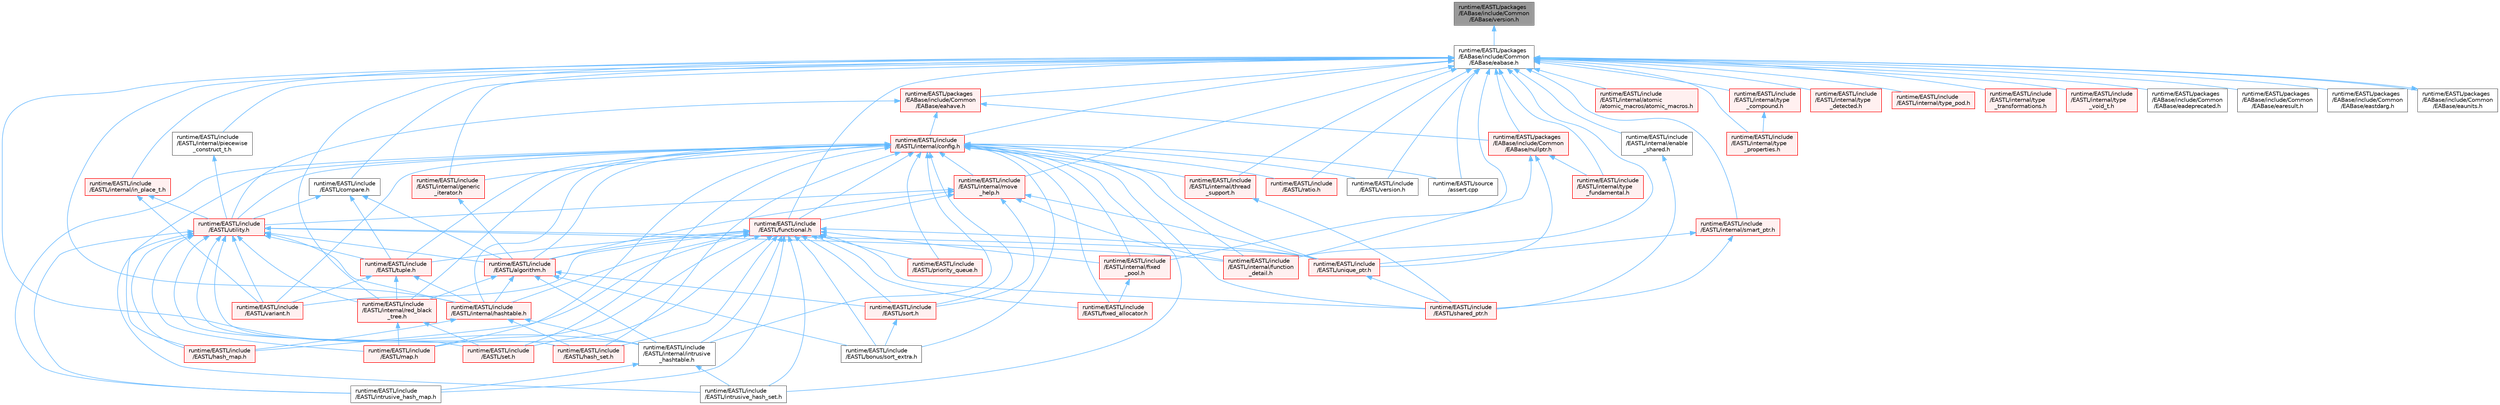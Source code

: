 digraph "runtime/EASTL/packages/EABase/include/Common/EABase/version.h"
{
 // LATEX_PDF_SIZE
  bgcolor="transparent";
  edge [fontname=Helvetica,fontsize=10,labelfontname=Helvetica,labelfontsize=10];
  node [fontname=Helvetica,fontsize=10,shape=box,height=0.2,width=0.4];
  Node1 [id="Node000001",label="runtime/EASTL/packages\l/EABase/include/Common\l/EABase/version.h",height=0.2,width=0.4,color="gray40", fillcolor="grey60", style="filled", fontcolor="black",tooltip=" "];
  Node1 -> Node2 [id="edge1_Node000001_Node000002",dir="back",color="steelblue1",style="solid",tooltip=" "];
  Node2 [id="Node000002",label="runtime/EASTL/packages\l/EABase/include/Common\l/EABase/eabase.h",height=0.2,width=0.4,color="grey40", fillcolor="white", style="filled",URL="$eabase_8h.html",tooltip=" "];
  Node2 -> Node3 [id="edge2_Node000002_Node000003",dir="back",color="steelblue1",style="solid",tooltip=" "];
  Node3 [id="Node000003",label="runtime/EASTL/include\l/EASTL/compare.h",height=0.2,width=0.4,color="grey40", fillcolor="white", style="filled",URL="$runtime_2_e_a_s_t_l_2include_2_e_a_s_t_l_2compare_8h.html",tooltip=" "];
  Node3 -> Node4 [id="edge3_Node000003_Node000004",dir="back",color="steelblue1",style="solid",tooltip=" "];
  Node4 [id="Node000004",label="runtime/EASTL/include\l/EASTL/algorithm.h",height=0.2,width=0.4,color="red", fillcolor="#FFF0F0", style="filled",URL="$_e_a_s_t_l_2include_2_e_a_s_t_l_2algorithm_8h.html",tooltip=" "];
  Node4 -> Node1069 [id="edge4_Node000004_Node001069",dir="back",color="steelblue1",style="solid",tooltip=" "];
  Node1069 [id="Node001069",label="runtime/EASTL/include\l/EASTL/bonus/sort_extra.h",height=0.2,width=0.4,color="grey40", fillcolor="white", style="filled",URL="$sort__extra_8h.html",tooltip=" "];
  Node4 -> Node738 [id="edge5_Node000004_Node000738",dir="back",color="steelblue1",style="solid",tooltip=" "];
  Node738 [id="Node000738",label="runtime/EASTL/include\l/EASTL/internal/hashtable.h",height=0.2,width=0.4,color="red", fillcolor="#FFF0F0", style="filled",URL="$hashtable_8h.html",tooltip=" "];
  Node738 -> Node739 [id="edge6_Node000738_Node000739",dir="back",color="steelblue1",style="solid",tooltip=" "];
  Node739 [id="Node000739",label="runtime/EASTL/include\l/EASTL/hash_map.h",height=0.2,width=0.4,color="red", fillcolor="#FFF0F0", style="filled",URL="$hash__map_8h.html",tooltip=" "];
  Node738 -> Node745 [id="edge7_Node000738_Node000745",dir="back",color="steelblue1",style="solid",tooltip=" "];
  Node745 [id="Node000745",label="runtime/EASTL/include\l/EASTL/hash_set.h",height=0.2,width=0.4,color="red", fillcolor="#FFF0F0", style="filled",URL="$hash__set_8h.html",tooltip=" "];
  Node738 -> Node748 [id="edge8_Node000738_Node000748",dir="back",color="steelblue1",style="solid",tooltip=" "];
  Node748 [id="Node000748",label="runtime/EASTL/include\l/EASTL/internal/intrusive\l_hashtable.h",height=0.2,width=0.4,color="grey40", fillcolor="white", style="filled",URL="$intrusive__hashtable_8h.html",tooltip=" "];
  Node748 -> Node749 [id="edge9_Node000748_Node000749",dir="back",color="steelblue1",style="solid",tooltip=" "];
  Node749 [id="Node000749",label="runtime/EASTL/include\l/EASTL/intrusive_hash_map.h",height=0.2,width=0.4,color="grey40", fillcolor="white", style="filled",URL="$intrusive__hash__map_8h.html",tooltip=" "];
  Node748 -> Node750 [id="edge10_Node000748_Node000750",dir="back",color="steelblue1",style="solid",tooltip=" "];
  Node750 [id="Node000750",label="runtime/EASTL/include\l/EASTL/intrusive_hash_set.h",height=0.2,width=0.4,color="grey40", fillcolor="white", style="filled",URL="$intrusive__hash__set_8h.html",tooltip=" "];
  Node4 -> Node748 [id="edge11_Node000004_Node000748",dir="back",color="steelblue1",style="solid",tooltip=" "];
  Node4 -> Node1074 [id="edge12_Node000004_Node001074",dir="back",color="steelblue1",style="solid",tooltip=" "];
  Node1074 [id="Node001074",label="runtime/EASTL/include\l/EASTL/internal/red_black\l_tree.h",height=0.2,width=0.4,color="red", fillcolor="#FFF0F0", style="filled",URL="$red__black__tree_8h.html",tooltip=" "];
  Node1074 -> Node1075 [id="edge13_Node001074_Node001075",dir="back",color="steelblue1",style="solid",tooltip=" "];
  Node1075 [id="Node001075",label="runtime/EASTL/include\l/EASTL/map.h",height=0.2,width=0.4,color="red", fillcolor="#FFF0F0", style="filled",URL="$runtime_2_e_a_s_t_l_2include_2_e_a_s_t_l_2map_8h.html",tooltip=" "];
  Node1074 -> Node1079 [id="edge14_Node001074_Node001079",dir="back",color="steelblue1",style="solid",tooltip=" "];
  Node1079 [id="Node001079",label="runtime/EASTL/include\l/EASTL/set.h",height=0.2,width=0.4,color="red", fillcolor="#FFF0F0", style="filled",URL="$set_8h.html",tooltip=" "];
  Node4 -> Node1107 [id="edge15_Node000004_Node001107",dir="back",color="steelblue1",style="solid",tooltip=" "];
  Node1107 [id="Node001107",label="runtime/EASTL/include\l/EASTL/sort.h",height=0.2,width=0.4,color="red", fillcolor="#FFF0F0", style="filled",URL="$sort_8h.html",tooltip=" "];
  Node1107 -> Node1069 [id="edge16_Node001107_Node001069",dir="back",color="steelblue1",style="solid",tooltip=" "];
  Node3 -> Node1123 [id="edge17_Node000003_Node001123",dir="back",color="steelblue1",style="solid",tooltip=" "];
  Node1123 [id="Node001123",label="runtime/EASTL/include\l/EASTL/tuple.h",height=0.2,width=0.4,color="red", fillcolor="#FFF0F0", style="filled",URL="$tuple_8h.html",tooltip=" "];
  Node1123 -> Node738 [id="edge18_Node001123_Node000738",dir="back",color="steelblue1",style="solid",tooltip=" "];
  Node1123 -> Node1074 [id="edge19_Node001123_Node001074",dir="back",color="steelblue1",style="solid",tooltip=" "];
  Node1123 -> Node1065 [id="edge20_Node001123_Node001065",dir="back",color="steelblue1",style="solid",tooltip=" "];
  Node1065 [id="Node001065",label="runtime/EASTL/include\l/EASTL/variant.h",height=0.2,width=0.4,color="red", fillcolor="#FFF0F0", style="filled",URL="$_e_a_s_t_l_2include_2_e_a_s_t_l_2variant_8h.html",tooltip=" "];
  Node3 -> Node1124 [id="edge21_Node000003_Node001124",dir="back",color="steelblue1",style="solid",tooltip=" "];
  Node1124 [id="Node001124",label="runtime/EASTL/include\l/EASTL/utility.h",height=0.2,width=0.4,color="red", fillcolor="#FFF0F0", style="filled",URL="$runtime_2_e_a_s_t_l_2include_2_e_a_s_t_l_2utility_8h.html",tooltip=" "];
  Node1124 -> Node4 [id="edge22_Node001124_Node000004",dir="back",color="steelblue1",style="solid",tooltip=" "];
  Node1124 -> Node739 [id="edge23_Node001124_Node000739",dir="back",color="steelblue1",style="solid",tooltip=" "];
  Node1124 -> Node745 [id="edge24_Node001124_Node000745",dir="back",color="steelblue1",style="solid",tooltip=" "];
  Node1124 -> Node1125 [id="edge25_Node001124_Node001125",dir="back",color="steelblue1",style="solid",tooltip=" "];
  Node1125 [id="Node001125",label="runtime/EASTL/include\l/EASTL/internal/function\l_detail.h",height=0.2,width=0.4,color="red", fillcolor="#FFF0F0", style="filled",URL="$function__detail_8h.html",tooltip=" "];
  Node1124 -> Node738 [id="edge26_Node001124_Node000738",dir="back",color="steelblue1",style="solid",tooltip=" "];
  Node1124 -> Node748 [id="edge27_Node001124_Node000748",dir="back",color="steelblue1",style="solid",tooltip=" "];
  Node1124 -> Node1074 [id="edge28_Node001124_Node001074",dir="back",color="steelblue1",style="solid",tooltip=" "];
  Node1124 -> Node749 [id="edge29_Node001124_Node000749",dir="back",color="steelblue1",style="solid",tooltip=" "];
  Node1124 -> Node750 [id="edge30_Node001124_Node000750",dir="back",color="steelblue1",style="solid",tooltip=" "];
  Node1124 -> Node1075 [id="edge31_Node001124_Node001075",dir="back",color="steelblue1",style="solid",tooltip=" "];
  Node1124 -> Node1079 [id="edge32_Node001124_Node001079",dir="back",color="steelblue1",style="solid",tooltip=" "];
  Node1124 -> Node1123 [id="edge33_Node001124_Node001123",dir="back",color="steelblue1",style="solid",tooltip=" "];
  Node1124 -> Node1103 [id="edge34_Node001124_Node001103",dir="back",color="steelblue1",style="solid",tooltip=" "];
  Node1103 [id="Node001103",label="runtime/EASTL/include\l/EASTL/unique_ptr.h",height=0.2,width=0.4,color="red", fillcolor="#FFF0F0", style="filled",URL="$unique__ptr_8h.html",tooltip=" "];
  Node1103 -> Node733 [id="edge35_Node001103_Node000733",dir="back",color="steelblue1",style="solid",tooltip=" "];
  Node733 [id="Node000733",label="runtime/EASTL/include\l/EASTL/shared_ptr.h",height=0.2,width=0.4,color="red", fillcolor="#FFF0F0", style="filled",URL="$shared__ptr_8h.html",tooltip=" "];
  Node1124 -> Node1065 [id="edge36_Node001124_Node001065",dir="back",color="steelblue1",style="solid",tooltip=" "];
  Node2 -> Node1128 [id="edge37_Node000002_Node001128",dir="back",color="steelblue1",style="solid",tooltip=" "];
  Node1128 [id="Node001128",label="runtime/EASTL/include\l/EASTL/functional.h",height=0.2,width=0.4,color="red", fillcolor="#FFF0F0", style="filled",URL="$_e_a_s_t_l_2include_2_e_a_s_t_l_2functional_8h.html",tooltip=" "];
  Node1128 -> Node4 [id="edge38_Node001128_Node000004",dir="back",color="steelblue1",style="solid",tooltip=" "];
  Node1128 -> Node1069 [id="edge39_Node001128_Node001069",dir="back",color="steelblue1",style="solid",tooltip=" "];
  Node1128 -> Node1090 [id="edge40_Node001128_Node001090",dir="back",color="steelblue1",style="solid",tooltip=" "];
  Node1090 [id="Node001090",label="runtime/EASTL/include\l/EASTL/fixed_allocator.h",height=0.2,width=0.4,color="red", fillcolor="#FFF0F0", style="filled",URL="$fixed__allocator_8h.html",tooltip=" "];
  Node1128 -> Node739 [id="edge41_Node001128_Node000739",dir="back",color="steelblue1",style="solid",tooltip=" "];
  Node1128 -> Node745 [id="edge42_Node001128_Node000745",dir="back",color="steelblue1",style="solid",tooltip=" "];
  Node1128 -> Node1092 [id="edge43_Node001128_Node001092",dir="back",color="steelblue1",style="solid",tooltip=" "];
  Node1092 [id="Node001092",label="runtime/EASTL/include\l/EASTL/internal/fixed\l_pool.h",height=0.2,width=0.4,color="red", fillcolor="#FFF0F0", style="filled",URL="$fixed__pool_8h.html",tooltip=" "];
  Node1092 -> Node1090 [id="edge44_Node001092_Node001090",dir="back",color="steelblue1",style="solid",tooltip=" "];
  Node1128 -> Node738 [id="edge45_Node001128_Node000738",dir="back",color="steelblue1",style="solid",tooltip=" "];
  Node1128 -> Node748 [id="edge46_Node001128_Node000748",dir="back",color="steelblue1",style="solid",tooltip=" "];
  Node1128 -> Node749 [id="edge47_Node001128_Node000749",dir="back",color="steelblue1",style="solid",tooltip=" "];
  Node1128 -> Node750 [id="edge48_Node001128_Node000750",dir="back",color="steelblue1",style="solid",tooltip=" "];
  Node1128 -> Node1075 [id="edge49_Node001128_Node001075",dir="back",color="steelblue1",style="solid",tooltip=" "];
  Node1128 -> Node1111 [id="edge50_Node001128_Node001111",dir="back",color="steelblue1",style="solid",tooltip=" "];
  Node1111 [id="Node001111",label="runtime/EASTL/include\l/EASTL/priority_queue.h",height=0.2,width=0.4,color="red", fillcolor="#FFF0F0", style="filled",URL="$_e_a_s_t_l_2include_2_e_a_s_t_l_2priority__queue_8h.html",tooltip=" "];
  Node1128 -> Node1079 [id="edge51_Node001128_Node001079",dir="back",color="steelblue1",style="solid",tooltip=" "];
  Node1128 -> Node733 [id="edge52_Node001128_Node000733",dir="back",color="steelblue1",style="solid",tooltip=" "];
  Node1128 -> Node1107 [id="edge53_Node001128_Node001107",dir="back",color="steelblue1",style="solid",tooltip=" "];
  Node1128 -> Node1123 [id="edge54_Node001128_Node001123",dir="back",color="steelblue1",style="solid",tooltip=" "];
  Node1128 -> Node1103 [id="edge55_Node001128_Node001103",dir="back",color="steelblue1",style="solid",tooltip=" "];
  Node1128 -> Node1065 [id="edge56_Node001128_Node001065",dir="back",color="steelblue1",style="solid",tooltip=" "];
  Node2 -> Node1131 [id="edge57_Node000002_Node001131",dir="back",color="steelblue1",style="solid",tooltip=" "];
  Node1131 [id="Node001131",label="runtime/EASTL/include\l/EASTL/internal/atomic\l/atomic_macros/atomic_macros.h",height=0.2,width=0.4,color="red", fillcolor="#FFF0F0", style="filled",URL="$atomic__macros_2atomic__macros_8h.html",tooltip=" "];
  Node2 -> Node1133 [id="edge58_Node000002_Node001133",dir="back",color="steelblue1",style="solid",tooltip=" "];
  Node1133 [id="Node001133",label="runtime/EASTL/include\l/EASTL/internal/config.h",height=0.2,width=0.4,color="red", fillcolor="#FFF0F0", style="filled",URL="$runtime_2_e_a_s_t_l_2include_2_e_a_s_t_l_2internal_2config_8h.html",tooltip=" "];
  Node1133 -> Node4 [id="edge59_Node001133_Node000004",dir="back",color="steelblue1",style="solid",tooltip=" "];
  Node1133 -> Node1069 [id="edge60_Node001133_Node001069",dir="back",color="steelblue1",style="solid",tooltip=" "];
  Node1133 -> Node1090 [id="edge61_Node001133_Node001090",dir="back",color="steelblue1",style="solid",tooltip=" "];
  Node1133 -> Node1128 [id="edge62_Node001133_Node001128",dir="back",color="steelblue1",style="solid",tooltip=" "];
  Node1133 -> Node739 [id="edge63_Node001133_Node000739",dir="back",color="steelblue1",style="solid",tooltip=" "];
  Node1133 -> Node745 [id="edge64_Node001133_Node000745",dir="back",color="steelblue1",style="solid",tooltip=" "];
  Node1133 -> Node1092 [id="edge65_Node001133_Node001092",dir="back",color="steelblue1",style="solid",tooltip=" "];
  Node1133 -> Node1125 [id="edge66_Node001133_Node001125",dir="back",color="steelblue1",style="solid",tooltip=" "];
  Node1133 -> Node1148 [id="edge67_Node001133_Node001148",dir="back",color="steelblue1",style="solid",tooltip=" "];
  Node1148 [id="Node001148",label="runtime/EASTL/include\l/EASTL/internal/generic\l_iterator.h",height=0.2,width=0.4,color="red", fillcolor="#FFF0F0", style="filled",URL="$generic__iterator_8h.html",tooltip=" "];
  Node1148 -> Node4 [id="edge68_Node001148_Node000004",dir="back",color="steelblue1",style="solid",tooltip=" "];
  Node1133 -> Node738 [id="edge69_Node001133_Node000738",dir="back",color="steelblue1",style="solid",tooltip=" "];
  Node1133 -> Node748 [id="edge70_Node001133_Node000748",dir="back",color="steelblue1",style="solid",tooltip=" "];
  Node1133 -> Node1155 [id="edge71_Node001133_Node001155",dir="back",color="steelblue1",style="solid",tooltip=" "];
  Node1155 [id="Node001155",label="runtime/EASTL/include\l/EASTL/internal/move\l_help.h",height=0.2,width=0.4,color="red", fillcolor="#FFF0F0", style="filled",URL="$move__help_8h.html",tooltip=" "];
  Node1155 -> Node4 [id="edge72_Node001155_Node000004",dir="back",color="steelblue1",style="solid",tooltip=" "];
  Node1155 -> Node1128 [id="edge73_Node001155_Node001128",dir="back",color="steelblue1",style="solid",tooltip=" "];
  Node1155 -> Node1125 [id="edge74_Node001155_Node001125",dir="back",color="steelblue1",style="solid",tooltip=" "];
  Node1155 -> Node1107 [id="edge75_Node001155_Node001107",dir="back",color="steelblue1",style="solid",tooltip=" "];
  Node1155 -> Node1103 [id="edge76_Node001155_Node001103",dir="back",color="steelblue1",style="solid",tooltip=" "];
  Node1155 -> Node1124 [id="edge77_Node001155_Node001124",dir="back",color="steelblue1",style="solid",tooltip=" "];
  Node1133 -> Node1074 [id="edge78_Node001133_Node001074",dir="back",color="steelblue1",style="solid",tooltip=" "];
  Node1133 -> Node1158 [id="edge79_Node001133_Node001158",dir="back",color="steelblue1",style="solid",tooltip=" "];
  Node1158 [id="Node001158",label="runtime/EASTL/include\l/EASTL/internal/thread\l_support.h",height=0.2,width=0.4,color="red", fillcolor="#FFF0F0", style="filled",URL="$thread__support_8h.html",tooltip=" "];
  Node1158 -> Node733 [id="edge80_Node001158_Node000733",dir="back",color="steelblue1",style="solid",tooltip=" "];
  Node1133 -> Node749 [id="edge81_Node001133_Node000749",dir="back",color="steelblue1",style="solid",tooltip=" "];
  Node1133 -> Node750 [id="edge82_Node001133_Node000750",dir="back",color="steelblue1",style="solid",tooltip=" "];
  Node1133 -> Node1075 [id="edge83_Node001133_Node001075",dir="back",color="steelblue1",style="solid",tooltip=" "];
  Node1133 -> Node1111 [id="edge84_Node001133_Node001111",dir="back",color="steelblue1",style="solid",tooltip=" "];
  Node1133 -> Node1165 [id="edge85_Node001133_Node001165",dir="back",color="steelblue1",style="solid",tooltip=" "];
  Node1165 [id="Node001165",label="runtime/EASTL/include\l/EASTL/ratio.h",height=0.2,width=0.4,color="red", fillcolor="#FFF0F0", style="filled",URL="$ratio_8h.html",tooltip=" "];
  Node1133 -> Node1079 [id="edge86_Node001133_Node001079",dir="back",color="steelblue1",style="solid",tooltip=" "];
  Node1133 -> Node733 [id="edge87_Node001133_Node000733",dir="back",color="steelblue1",style="solid",tooltip=" "];
  Node1133 -> Node1107 [id="edge88_Node001133_Node001107",dir="back",color="steelblue1",style="solid",tooltip=" "];
  Node1133 -> Node1123 [id="edge89_Node001133_Node001123",dir="back",color="steelblue1",style="solid",tooltip=" "];
  Node1133 -> Node1103 [id="edge90_Node001133_Node001103",dir="back",color="steelblue1",style="solid",tooltip=" "];
  Node1133 -> Node1124 [id="edge91_Node001133_Node001124",dir="back",color="steelblue1",style="solid",tooltip=" "];
  Node1133 -> Node1065 [id="edge92_Node001133_Node001065",dir="back",color="steelblue1",style="solid",tooltip=" "];
  Node1133 -> Node1172 [id="edge93_Node001133_Node001172",dir="back",color="steelblue1",style="solid",tooltip=" "];
  Node1172 [id="Node001172",label="runtime/EASTL/include\l/EASTL/version.h",height=0.2,width=0.4,color="grey40", fillcolor="white", style="filled",URL="$runtime_2_e_a_s_t_l_2include_2_e_a_s_t_l_2version_8h.html",tooltip=" "];
  Node1133 -> Node1173 [id="edge94_Node001133_Node001173",dir="back",color="steelblue1",style="solid",tooltip=" "];
  Node1173 [id="Node001173",label="runtime/EASTL/source\l/assert.cpp",height=0.2,width=0.4,color="grey40", fillcolor="white", style="filled",URL="$assert_8cpp.html",tooltip=" "];
  Node2 -> Node1174 [id="edge95_Node000002_Node001174",dir="back",color="steelblue1",style="solid",tooltip=" "];
  Node1174 [id="Node001174",label="runtime/EASTL/include\l/EASTL/internal/enable\l_shared.h",height=0.2,width=0.4,color="grey40", fillcolor="white", style="filled",URL="$enable__shared_8h.html",tooltip=" "];
  Node1174 -> Node733 [id="edge96_Node001174_Node000733",dir="back",color="steelblue1",style="solid",tooltip=" "];
  Node2 -> Node1092 [id="edge97_Node000002_Node001092",dir="back",color="steelblue1",style="solid",tooltip=" "];
  Node2 -> Node1125 [id="edge98_Node000002_Node001125",dir="back",color="steelblue1",style="solid",tooltip=" "];
  Node2 -> Node1148 [id="edge99_Node000002_Node001148",dir="back",color="steelblue1",style="solid",tooltip=" "];
  Node2 -> Node738 [id="edge100_Node000002_Node000738",dir="back",color="steelblue1",style="solid",tooltip=" "];
  Node2 -> Node1175 [id="edge101_Node000002_Node001175",dir="back",color="steelblue1",style="solid",tooltip=" "];
  Node1175 [id="Node001175",label="runtime/EASTL/include\l/EASTL/internal/in_place_t.h",height=0.2,width=0.4,color="red", fillcolor="#FFF0F0", style="filled",URL="$in__place__t_8h.html",tooltip=" "];
  Node1175 -> Node1124 [id="edge102_Node001175_Node001124",dir="back",color="steelblue1",style="solid",tooltip=" "];
  Node1175 -> Node1065 [id="edge103_Node001175_Node001065",dir="back",color="steelblue1",style="solid",tooltip=" "];
  Node2 -> Node748 [id="edge104_Node000002_Node000748",dir="back",color="steelblue1",style="solid",tooltip=" "];
  Node2 -> Node1155 [id="edge105_Node000002_Node001155",dir="back",color="steelblue1",style="solid",tooltip=" "];
  Node2 -> Node1176 [id="edge106_Node000002_Node001176",dir="back",color="steelblue1",style="solid",tooltip=" "];
  Node1176 [id="Node001176",label="runtime/EASTL/include\l/EASTL/internal/piecewise\l_construct_t.h",height=0.2,width=0.4,color="grey40", fillcolor="white", style="filled",URL="$piecewise__construct__t_8h.html",tooltip=" "];
  Node1176 -> Node1124 [id="edge107_Node001176_Node001124",dir="back",color="steelblue1",style="solid",tooltip=" "];
  Node2 -> Node1074 [id="edge108_Node000002_Node001074",dir="back",color="steelblue1",style="solid",tooltip=" "];
  Node2 -> Node1097 [id="edge109_Node000002_Node001097",dir="back",color="steelblue1",style="solid",tooltip=" "];
  Node1097 [id="Node001097",label="runtime/EASTL/include\l/EASTL/internal/smart_ptr.h",height=0.2,width=0.4,color="red", fillcolor="#FFF0F0", style="filled",URL="$smart__ptr_8h.html",tooltip=" "];
  Node1097 -> Node733 [id="edge110_Node001097_Node000733",dir="back",color="steelblue1",style="solid",tooltip=" "];
  Node1097 -> Node1103 [id="edge111_Node001097_Node001103",dir="back",color="steelblue1",style="solid",tooltip=" "];
  Node2 -> Node1158 [id="edge112_Node000002_Node001158",dir="back",color="steelblue1",style="solid",tooltip=" "];
  Node2 -> Node1177 [id="edge113_Node000002_Node001177",dir="back",color="steelblue1",style="solid",tooltip=" "];
  Node1177 [id="Node001177",label="runtime/EASTL/include\l/EASTL/internal/type\l_compound.h",height=0.2,width=0.4,color="red", fillcolor="#FFF0F0", style="filled",URL="$type__compound_8h.html",tooltip=" "];
  Node1177 -> Node1178 [id="edge114_Node001177_Node001178",dir="back",color="steelblue1",style="solid",tooltip=" "];
  Node1178 [id="Node001178",label="runtime/EASTL/include\l/EASTL/internal/type\l_properties.h",height=0.2,width=0.4,color="red", fillcolor="#FFF0F0", style="filled",URL="$type__properties_8h.html",tooltip=" "];
  Node2 -> Node1169 [id="edge115_Node000002_Node001169",dir="back",color="steelblue1",style="solid",tooltip=" "];
  Node1169 [id="Node001169",label="runtime/EASTL/include\l/EASTL/internal/type\l_detected.h",height=0.2,width=0.4,color="red", fillcolor="#FFF0F0", style="filled",URL="$type__detected_8h.html",tooltip=" "];
  Node2 -> Node1179 [id="edge116_Node000002_Node001179",dir="back",color="steelblue1",style="solid",tooltip=" "];
  Node1179 [id="Node001179",label="runtime/EASTL/include\l/EASTL/internal/type\l_fundamental.h",height=0.2,width=0.4,color="red", fillcolor="#FFF0F0", style="filled",URL="$type__fundamental_8h.html",tooltip=" "];
  Node2 -> Node1170 [id="edge117_Node000002_Node001170",dir="back",color="steelblue1",style="solid",tooltip=" "];
  Node1170 [id="Node001170",label="runtime/EASTL/include\l/EASTL/internal/type_pod.h",height=0.2,width=0.4,color="red", fillcolor="#FFF0F0", style="filled",URL="$type__pod_8h.html",tooltip=" "];
  Node2 -> Node1178 [id="edge118_Node000002_Node001178",dir="back",color="steelblue1",style="solid",tooltip=" "];
  Node2 -> Node1180 [id="edge119_Node000002_Node001180",dir="back",color="steelblue1",style="solid",tooltip=" "];
  Node1180 [id="Node001180",label="runtime/EASTL/include\l/EASTL/internal/type\l_transformations.h",height=0.2,width=0.4,color="red", fillcolor="#FFF0F0", style="filled",URL="$type__transformations_8h.html",tooltip=" "];
  Node2 -> Node1181 [id="edge120_Node000002_Node001181",dir="back",color="steelblue1",style="solid",tooltip=" "];
  Node1181 [id="Node001181",label="runtime/EASTL/include\l/EASTL/internal/type\l_void_t.h",height=0.2,width=0.4,color="red", fillcolor="#FFF0F0", style="filled",URL="$type__void__t_8h.html",tooltip=" "];
  Node2 -> Node1165 [id="edge121_Node000002_Node001165",dir="back",color="steelblue1",style="solid",tooltip=" "];
  Node2 -> Node1172 [id="edge122_Node000002_Node001172",dir="back",color="steelblue1",style="solid",tooltip=" "];
  Node2 -> Node1182 [id="edge123_Node000002_Node001182",dir="back",color="steelblue1",style="solid",tooltip=" "];
  Node1182 [id="Node001182",label="runtime/EASTL/packages\l/EABase/include/Common\l/EABase/eadeprecated.h",height=0.2,width=0.4,color="grey40", fillcolor="white", style="filled",URL="$eadeprecated_8h.html",tooltip=" "];
  Node2 -> Node1183 [id="edge124_Node000002_Node001183",dir="back",color="steelblue1",style="solid",tooltip=" "];
  Node1183 [id="Node001183",label="runtime/EASTL/packages\l/EABase/include/Common\l/EABase/eahave.h",height=0.2,width=0.4,color="red", fillcolor="#FFF0F0", style="filled",URL="$eahave_8h.html",tooltip=" "];
  Node1183 -> Node1133 [id="edge125_Node001183_Node001133",dir="back",color="steelblue1",style="solid",tooltip=" "];
  Node1183 -> Node1124 [id="edge126_Node001183_Node001124",dir="back",color="steelblue1",style="solid",tooltip=" "];
  Node1183 -> Node1184 [id="edge127_Node001183_Node001184",dir="back",color="steelblue1",style="solid",tooltip=" "];
  Node1184 [id="Node001184",label="runtime/EASTL/packages\l/EABase/include/Common\l/EABase/nullptr.h",height=0.2,width=0.4,color="red", fillcolor="#FFF0F0", style="filled",URL="$nullptr_8h.html",tooltip=" "];
  Node1184 -> Node1125 [id="edge128_Node001184_Node001125",dir="back",color="steelblue1",style="solid",tooltip=" "];
  Node1184 -> Node1179 [id="edge129_Node001184_Node001179",dir="back",color="steelblue1",style="solid",tooltip=" "];
  Node1184 -> Node1103 [id="edge130_Node001184_Node001103",dir="back",color="steelblue1",style="solid",tooltip=" "];
  Node2 -> Node1185 [id="edge131_Node000002_Node001185",dir="back",color="steelblue1",style="solid",tooltip=" "];
  Node1185 [id="Node001185",label="runtime/EASTL/packages\l/EABase/include/Common\l/EABase/earesult.h",height=0.2,width=0.4,color="grey40", fillcolor="white", style="filled",URL="$earesult_8h.html",tooltip=" "];
  Node2 -> Node1186 [id="edge132_Node000002_Node001186",dir="back",color="steelblue1",style="solid",tooltip=" "];
  Node1186 [id="Node001186",label="runtime/EASTL/packages\l/EABase/include/Common\l/EABase/eastdarg.h",height=0.2,width=0.4,color="grey40", fillcolor="white", style="filled",URL="$eastdarg_8h.html",tooltip=" "];
  Node2 -> Node1187 [id="edge133_Node000002_Node001187",dir="back",color="steelblue1",style="solid",tooltip=" "];
  Node1187 [id="Node001187",label="runtime/EASTL/packages\l/EABase/include/Common\l/EABase/eaunits.h",height=0.2,width=0.4,color="grey40", fillcolor="white", style="filled",URL="$eaunits_8h.html",tooltip=" "];
  Node1187 -> Node2 [id="edge134_Node001187_Node000002",dir="back",color="steelblue1",style="solid",tooltip=" "];
  Node2 -> Node1184 [id="edge135_Node000002_Node001184",dir="back",color="steelblue1",style="solid",tooltip=" "];
  Node2 -> Node1173 [id="edge136_Node000002_Node001173",dir="back",color="steelblue1",style="solid",tooltip=" "];
}
